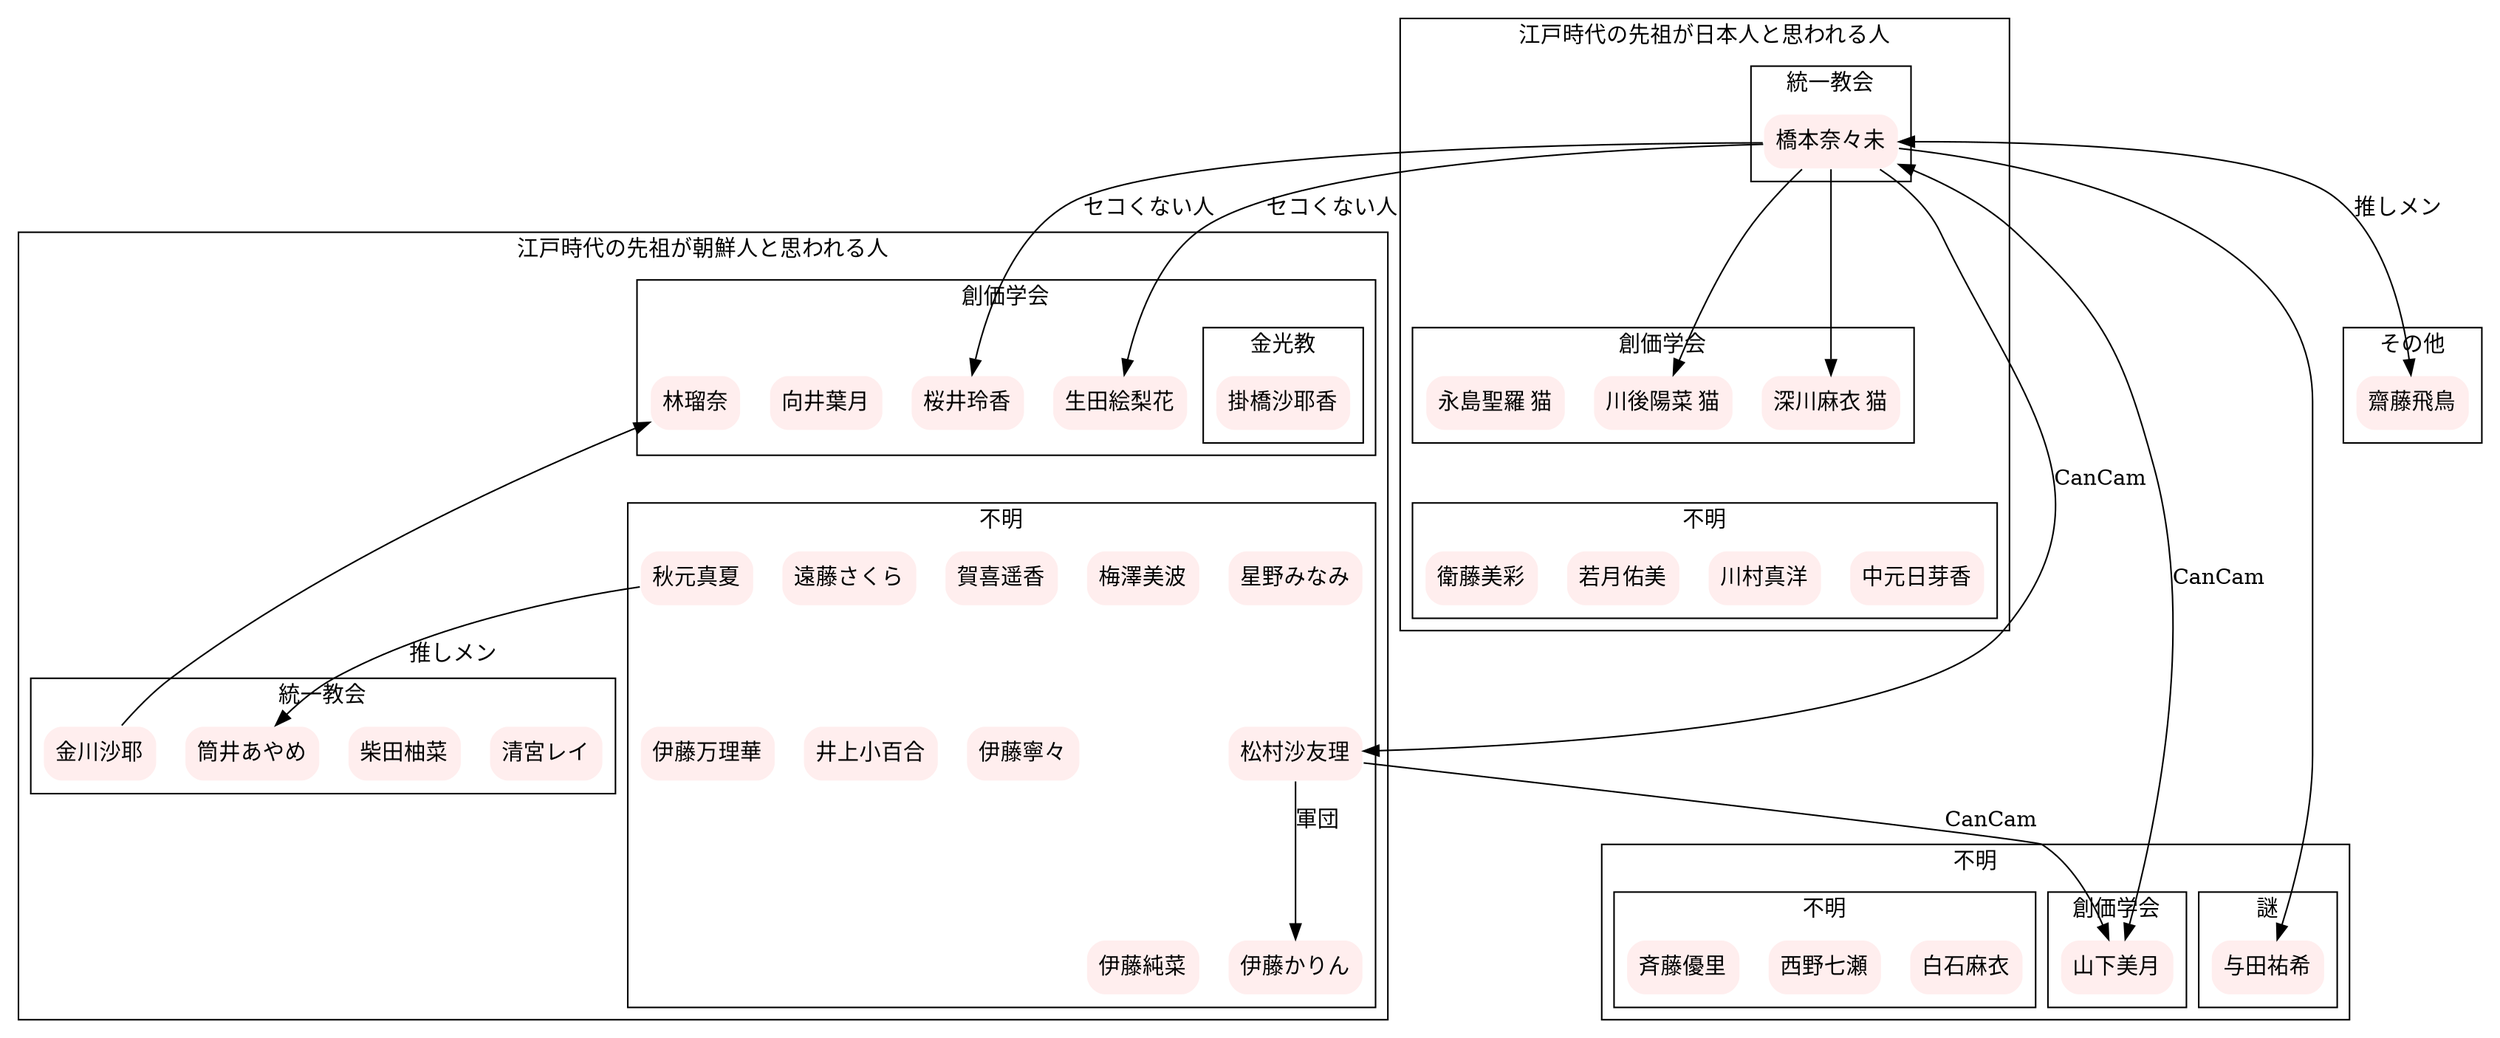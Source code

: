 digraph graph_name {
  graph [
    charset = "UTF-8";
  ];

  node[
    shape = box 
    style = "rounded,filled"
    color = "#FFFFFF",
    fillcolor = "#FFEEEE",
  ]mukai;  

  subgraph cluster_korea {
    label="江戸時代の先祖が朝鮮人と思われる人";
    fillcolor="#EEEEFF";
    subgraph cluster_ks {
      label="創価学会";
      reika[label="桜井玲香"]
      erika[label="生田絵梨花"]
      hayashi[label="林瑠奈"]
      mukai[label="向井葉月"];
      subgraph cluster_kk {
        label="金光教";
        kakehashi[label="掛橋沙耶香"]
      };
    };

  
    subgraph cluster_kc {
      label="統一教会";
      seimiya[label="清宮レイ"]
      yuna[label="柴田柚菜"]
      ayame[label="筒井あやめ"]
      kinkawa[label="金川沙耶"]
    };

    subgraph cluster_ku {
      label="不明";
      ringo[label="松村沙友理"]
      manatu[label="秋元真夏"]
      umemayo[label="梅澤美波"];
      haruchan[label="賀喜遥香"];
      sakura[label="遠藤さくら"]
      minami[label="星野みなみ"]
      sayu[label="井上小百合"]
      marika[label="伊藤万理華"]
      nene[label="伊藤寧々"]
      junna[label="伊藤純菜"]
      karin[label="伊藤かりん"]
      minami->ringo[style=invis]
      ringo -> junna[style=invis]
      ringo -> karin[label="軍団"]
    }

    hayashi -> kinkawa[dir=back]

    manatu -> ayame[label="推しメン"]
    manatu ->marika[style=invis]
    manatu ->sayu[style=invis]
    manatu -> nene[style=invis]
  }

  subgraph cluster_japan {
    label="江戸時代の先祖が日本人と思われる人";
    subgraph cluster_jc {
      label="統一教会";
      hashimoto[label="橋本奈々未"]
    }

    subgraph cluster_js {
      label = "創価学会";
      hinapyon[label="川後陽菜 猫"]
      fukagawa[label="深川麻衣 猫"]
      rarin[label="永島聖羅 猫"]
    }

    subgraph  cluster_ju {
      label="不明"
      himetan[label="中元日芽香"]
      rotty[label="川村真洋"]
      waka[label="若月佑美"]
      misa[label="衛藤美彩"]
    }
    rarin -> misa [style=invis]
  }

  subgraph cluster_unk {
    label="不明";
    subgraph cluster_uc {
      label="統一教会"
    }
    subgraph cluster_us {
      label="創価学会"
      miduki[label="山下美月"];
    }

    subgraph cluster_uu {
      label="謎"
      yoda[label="与田祐希"]
    }

    subgraph cluster_uuu {
      label="不明"
      maiyan[label="白石麻衣"]
      nanase[label="西野七瀬"]
      yuuri[label="斉藤優里"]
    }
  }

  subgraph cluster_special {
    label="その他"
    asunyan[label="齋藤飛鳥"]
  }

  mukai->hashimoto[style=invis]
  hashimoto->kakehashi[style=invis]
  mukai -> himetan[style=invis]
  hashimoto -> himetan[style=invis]
  kakehashi -> sakura[style=invis]
  sakura -> hinapyon[style=invis]
  hashimoto -> miduki[dir=both, label="CanCam"]
  hashimoto -> asunyan[dir=both,label="推しメン"]
  hashimoto -> fukagawa
  hashimoto -> hinapyon
  hashimoto -> yoda
  hashimoto -> reika[label="セコくない人"]
  hashimoto -> erika[label="セコくない人"]
  hashimoto -> ringo[label="CanCam"]
  ringo -> miduki[label="CanCam"]

  hinapyon -> miduki[style=invis]
}
